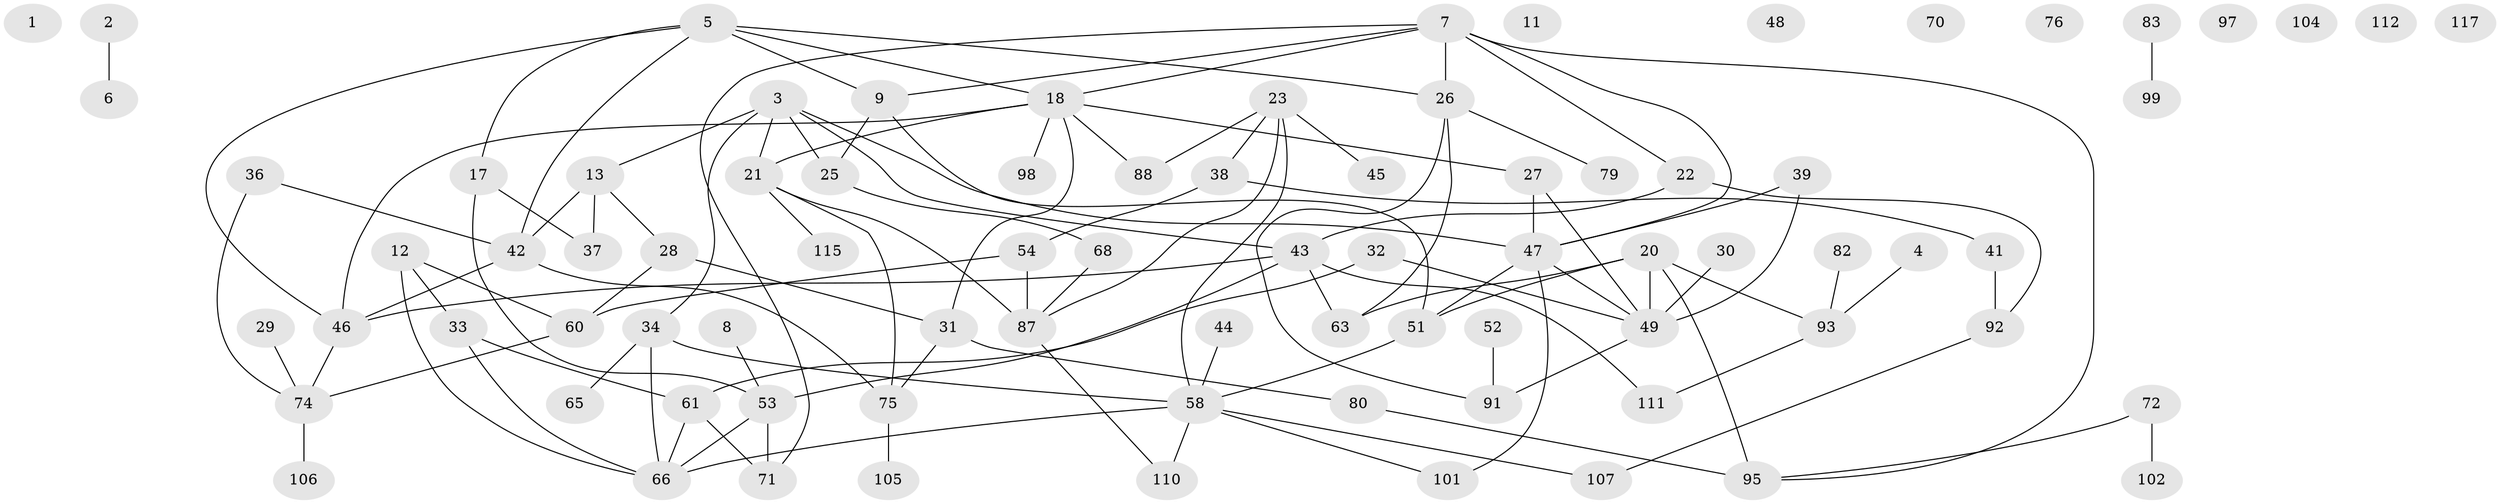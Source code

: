 // Generated by graph-tools (version 1.1) at 2025/23/03/03/25 07:23:26]
// undirected, 82 vertices, 115 edges
graph export_dot {
graph [start="1"]
  node [color=gray90,style=filled];
  1;
  2;
  3 [super="+16"];
  4 [super="+19"];
  5 [super="+10"];
  6;
  7 [super="+90"];
  8;
  9 [super="+15"];
  11;
  12;
  13 [super="+14"];
  17 [super="+24"];
  18 [super="+84"];
  20 [super="+40"];
  21 [super="+81"];
  22;
  23 [super="+57"];
  25 [super="+59"];
  26 [super="+55"];
  27 [super="+62"];
  28;
  29;
  30;
  31 [super="+35"];
  32;
  33;
  34 [super="+73"];
  36;
  37;
  38 [super="+64"];
  39;
  41;
  42 [super="+50"];
  43 [super="+114"];
  44 [super="+56"];
  45;
  46 [super="+89"];
  47 [super="+103"];
  48;
  49 [super="+85"];
  51 [super="+67"];
  52;
  53 [super="+78"];
  54;
  58 [super="+109"];
  60 [super="+69"];
  61;
  63 [super="+113"];
  65;
  66 [super="+116"];
  68;
  70;
  71 [super="+94"];
  72;
  74 [super="+77"];
  75 [super="+86"];
  76;
  79;
  80;
  82;
  83;
  87 [super="+100"];
  88;
  91 [super="+96"];
  92;
  93 [super="+118"];
  95;
  97;
  98;
  99;
  101;
  102;
  104;
  105 [super="+108"];
  106;
  107;
  110;
  111;
  112;
  115;
  117;
  2 -- 6;
  3 -- 25;
  3 -- 47;
  3 -- 21;
  3 -- 43;
  3 -- 34;
  3 -- 13;
  4 -- 93;
  5 -- 18;
  5 -- 42;
  5 -- 17;
  5 -- 9;
  5 -- 26;
  5 -- 46;
  7 -- 22;
  7 -- 71;
  7 -- 18;
  7 -- 9;
  7 -- 26;
  7 -- 95;
  7 -- 47;
  8 -- 53;
  9 -- 51;
  9 -- 25;
  12 -- 33;
  12 -- 60;
  12 -- 66;
  13 -- 28;
  13 -- 37 [weight=2];
  13 -- 42;
  17 -- 37;
  17 -- 53;
  18 -- 27;
  18 -- 88;
  18 -- 98;
  18 -- 21;
  18 -- 46;
  18 -- 31;
  20 -- 95 [weight=2];
  20 -- 51;
  20 -- 49;
  20 -- 93;
  20 -- 63;
  21 -- 87;
  21 -- 115;
  21 -- 75;
  22 -- 92;
  22 -- 43;
  23 -- 45;
  23 -- 58;
  23 -- 88;
  23 -- 87;
  23 -- 38;
  25 -- 68;
  26 -- 63;
  26 -- 79;
  26 -- 91;
  27 -- 49;
  27 -- 47;
  28 -- 31;
  28 -- 60;
  29 -- 74;
  30 -- 49;
  31 -- 80;
  31 -- 75;
  32 -- 49;
  32 -- 61;
  33 -- 61;
  33 -- 66;
  34 -- 65;
  34 -- 66;
  34 -- 58;
  36 -- 42;
  36 -- 74;
  38 -- 41;
  38 -- 54;
  39 -- 47;
  39 -- 49;
  41 -- 92;
  42 -- 75;
  42 -- 46;
  43 -- 46;
  43 -- 111;
  43 -- 53;
  43 -- 63;
  44 -- 58;
  46 -- 74;
  47 -- 101;
  47 -- 49;
  47 -- 51;
  49 -- 91;
  51 -- 58;
  52 -- 91;
  53 -- 71;
  53 -- 66;
  54 -- 60;
  54 -- 87;
  58 -- 107;
  58 -- 110;
  58 -- 101;
  58 -- 66;
  60 -- 74;
  61 -- 71;
  61 -- 66;
  68 -- 87;
  72 -- 95;
  72 -- 102;
  74 -- 106;
  75 -- 105;
  80 -- 95;
  82 -- 93;
  83 -- 99;
  87 -- 110;
  92 -- 107;
  93 -- 111;
}
